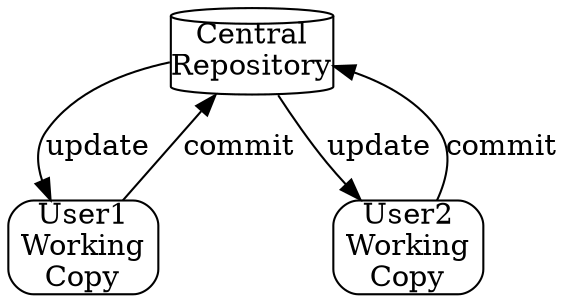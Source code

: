 digraph foo {
  node [style=rounded, width=1, margin="0,0"];
  Repository [shape=cylinder, label="Central\nRepository" width=1];
  User1 [shape= rectangle, label="User1\nWorking\nCopy",];
  User2 [shape= rectangle, label="User2\nWorking\nCopy"];

  User1 -> Repository [label="commit", labeldistance=3]
  Repository -> User1 [label="update", labeldistance=3]
  User2 -> Repository [label="commit", labeldistance=3]
  Repository -> User2 [label="update", labeldistance=3]
}
